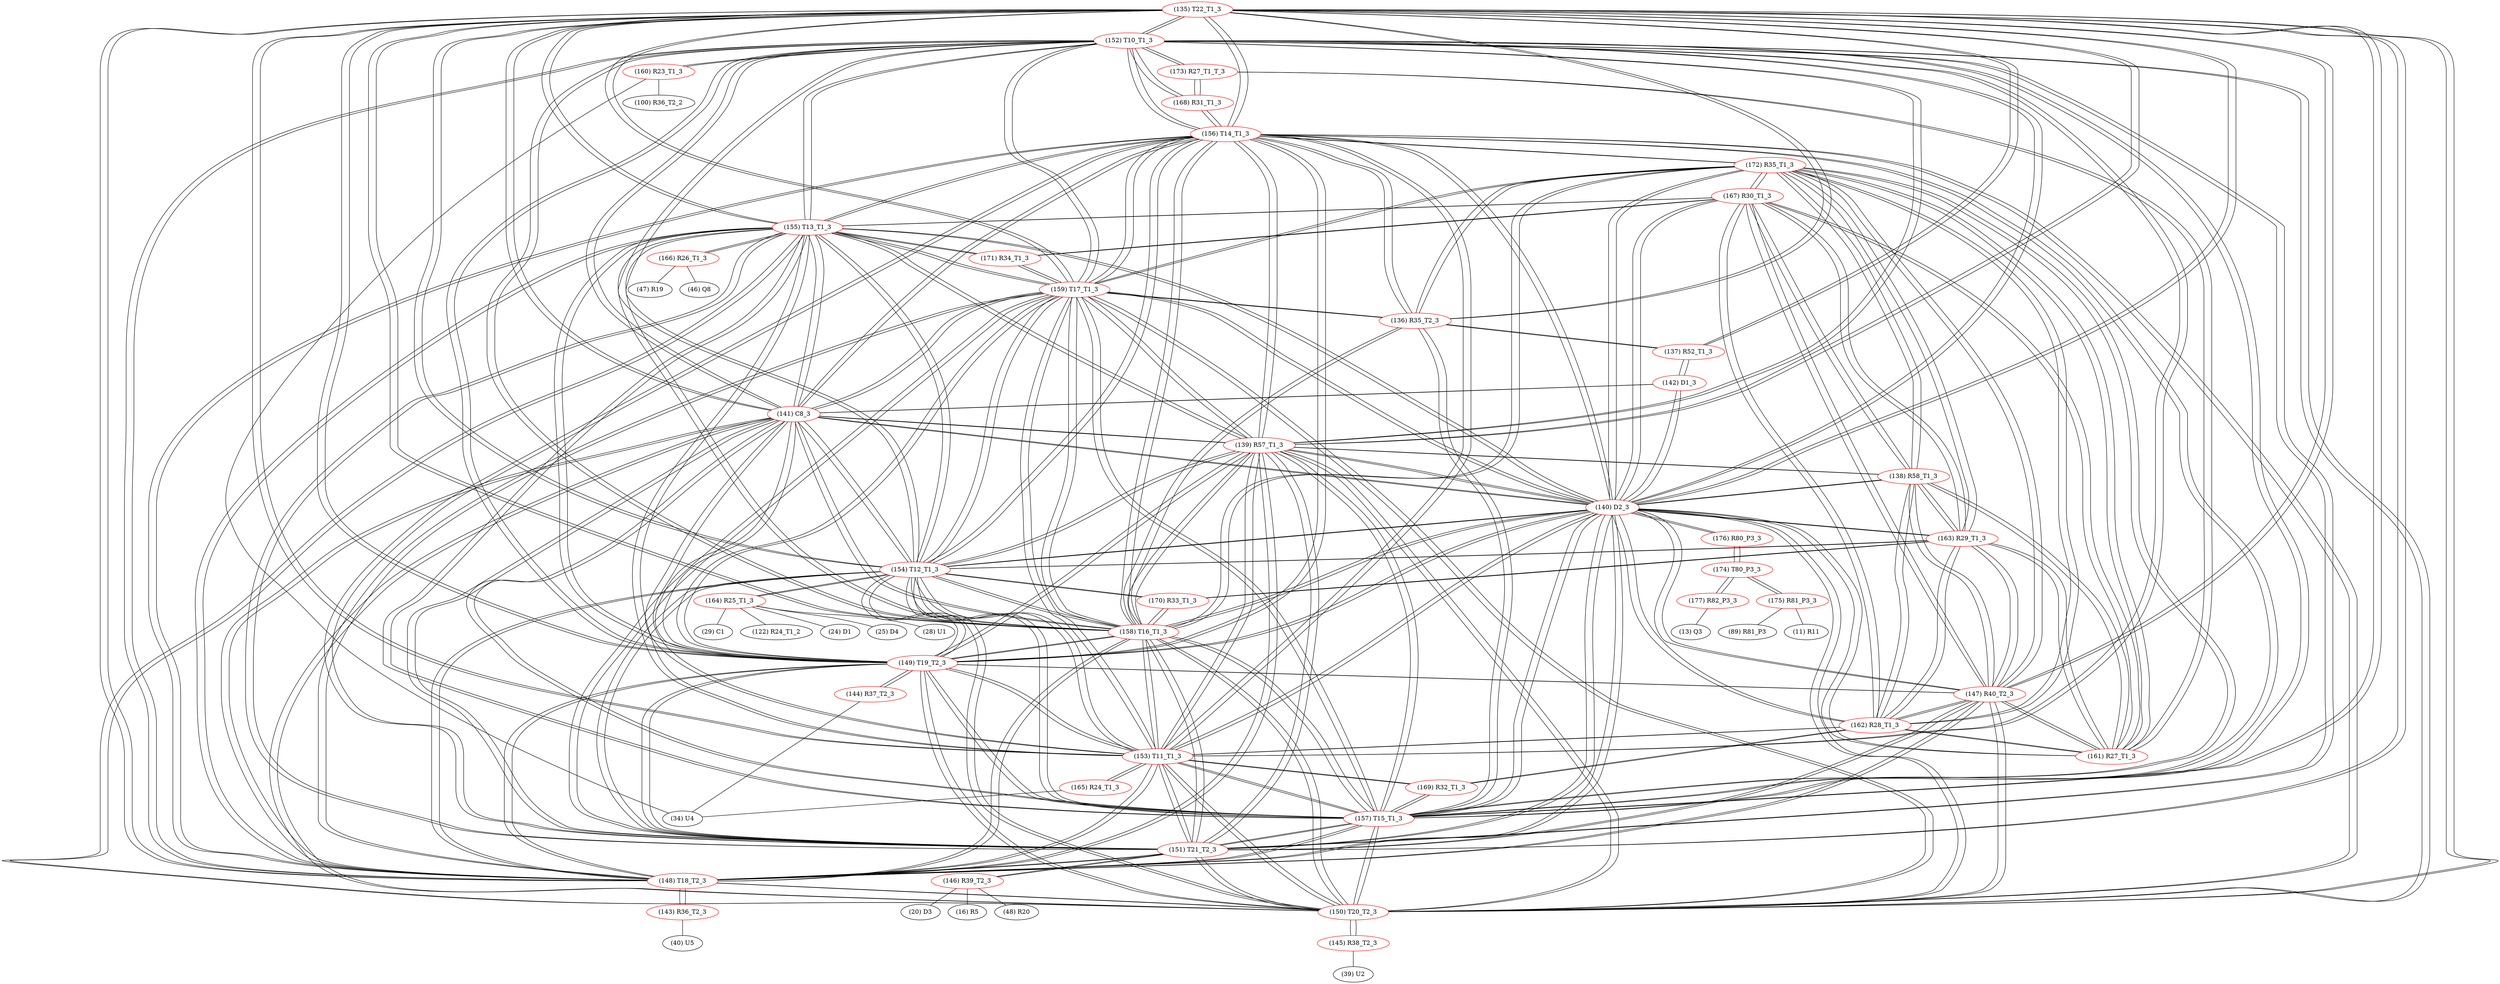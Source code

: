 graph {
	135 [label="(135) T22_T1_3" color=red]
	152 [label="(152) T10_T1_3"]
	153 [label="(153) T11_T1_3"]
	154 [label="(154) T12_T1_3"]
	155 [label="(155) T13_T1_3"]
	150 [label="(150) T20_T2_3"]
	156 [label="(156) T14_T1_3"]
	157 [label="(157) T15_T1_3"]
	148 [label="(148) T18_T2_3"]
	151 [label="(151) T21_T2_3"]
	149 [label="(149) T19_T2_3"]
	141 [label="(141) C8_3"]
	158 [label="(158) T16_T1_3"]
	159 [label="(159) T17_T1_3"]
	140 [label="(140) D2_3"]
	139 [label="(139) R57_T1_3"]
	136 [label="(136) R35_T2_3"]
	137 [label="(137) R52_T1_3"]
	147 [label="(147) R40_T2_3"]
	136 [label="(136) R35_T2_3" color=red]
	137 [label="(137) R52_T1_3"]
	135 [label="(135) T22_T1_3"]
	156 [label="(156) T14_T1_3"]
	157 [label="(157) T15_T1_3"]
	159 [label="(159) T17_T1_3"]
	158 [label="(158) T16_T1_3"]
	172 [label="(172) R35_T1_3"]
	137 [label="(137) R52_T1_3" color=red]
	142 [label="(142) D1_3"]
	136 [label="(136) R35_T2_3"]
	135 [label="(135) T22_T1_3"]
	138 [label="(138) R58_T1_3" color=red]
	140 [label="(140) D2_3"]
	147 [label="(147) R40_T2_3"]
	161 [label="(161) R27_T1_3"]
	162 [label="(162) R28_T1_3"]
	163 [label="(163) R29_T1_3"]
	167 [label="(167) R30_T1_3"]
	172 [label="(172) R35_T1_3"]
	139 [label="(139) R57_T1_3"]
	139 [label="(139) R57_T1_3" color=red]
	152 [label="(152) T10_T1_3"]
	153 [label="(153) T11_T1_3"]
	154 [label="(154) T12_T1_3"]
	155 [label="(155) T13_T1_3"]
	150 [label="(150) T20_T2_3"]
	156 [label="(156) T14_T1_3"]
	157 [label="(157) T15_T1_3"]
	148 [label="(148) T18_T2_3"]
	151 [label="(151) T21_T2_3"]
	149 [label="(149) T19_T2_3"]
	141 [label="(141) C8_3"]
	158 [label="(158) T16_T1_3"]
	159 [label="(159) T17_T1_3"]
	140 [label="(140) D2_3"]
	135 [label="(135) T22_T1_3"]
	138 [label="(138) R58_T1_3"]
	140 [label="(140) D2_3" color=red]
	138 [label="(138) R58_T1_3"]
	147 [label="(147) R40_T2_3"]
	161 [label="(161) R27_T1_3"]
	162 [label="(162) R28_T1_3"]
	163 [label="(163) R29_T1_3"]
	167 [label="(167) R30_T1_3"]
	172 [label="(172) R35_T1_3"]
	152 [label="(152) T10_T1_3"]
	153 [label="(153) T11_T1_3"]
	154 [label="(154) T12_T1_3"]
	155 [label="(155) T13_T1_3"]
	150 [label="(150) T20_T2_3"]
	156 [label="(156) T14_T1_3"]
	157 [label="(157) T15_T1_3"]
	148 [label="(148) T18_T2_3"]
	151 [label="(151) T21_T2_3"]
	149 [label="(149) T19_T2_3"]
	141 [label="(141) C8_3"]
	158 [label="(158) T16_T1_3"]
	159 [label="(159) T17_T1_3"]
	135 [label="(135) T22_T1_3"]
	139 [label="(139) R57_T1_3"]
	142 [label="(142) D1_3"]
	176 [label="(176) R80_P3_3"]
	141 [label="(141) C8_3" color=red]
	152 [label="(152) T10_T1_3"]
	153 [label="(153) T11_T1_3"]
	154 [label="(154) T12_T1_3"]
	155 [label="(155) T13_T1_3"]
	150 [label="(150) T20_T2_3"]
	156 [label="(156) T14_T1_3"]
	157 [label="(157) T15_T1_3"]
	148 [label="(148) T18_T2_3"]
	151 [label="(151) T21_T2_3"]
	149 [label="(149) T19_T2_3"]
	158 [label="(158) T16_T1_3"]
	159 [label="(159) T17_T1_3"]
	140 [label="(140) D2_3"]
	135 [label="(135) T22_T1_3"]
	139 [label="(139) R57_T1_3"]
	142 [label="(142) D1_3"]
	142 [label="(142) D1_3" color=red]
	140 [label="(140) D2_3"]
	141 [label="(141) C8_3"]
	137 [label="(137) R52_T1_3"]
	143 [label="(143) R36_T2_3" color=red]
	40 [label="(40) U5"]
	148 [label="(148) T18_T2_3"]
	144 [label="(144) R37_T2_3" color=red]
	34 [label="(34) U4"]
	149 [label="(149) T19_T2_3"]
	145 [label="(145) R38_T2_3" color=red]
	39 [label="(39) U2"]
	150 [label="(150) T20_T2_3"]
	146 [label="(146) R39_T2_3" color=red]
	48 [label="(48) R20"]
	20 [label="(20) D3"]
	16 [label="(16) R5"]
	151 [label="(151) T21_T2_3"]
	147 [label="(147) R40_T2_3" color=red]
	140 [label="(140) D2_3"]
	138 [label="(138) R58_T1_3"]
	161 [label="(161) R27_T1_3"]
	162 [label="(162) R28_T1_3"]
	163 [label="(163) R29_T1_3"]
	167 [label="(167) R30_T1_3"]
	172 [label="(172) R35_T1_3"]
	150 [label="(150) T20_T2_3"]
	151 [label="(151) T21_T2_3"]
	149 [label="(149) T19_T2_3"]
	135 [label="(135) T22_T1_3"]
	148 [label="(148) T18_T2_3"]
	148 [label="(148) T18_T2_3" color=red]
	152 [label="(152) T10_T1_3"]
	153 [label="(153) T11_T1_3"]
	154 [label="(154) T12_T1_3"]
	155 [label="(155) T13_T1_3"]
	150 [label="(150) T20_T2_3"]
	156 [label="(156) T14_T1_3"]
	157 [label="(157) T15_T1_3"]
	151 [label="(151) T21_T2_3"]
	149 [label="(149) T19_T2_3"]
	141 [label="(141) C8_3"]
	158 [label="(158) T16_T1_3"]
	159 [label="(159) T17_T1_3"]
	140 [label="(140) D2_3"]
	135 [label="(135) T22_T1_3"]
	139 [label="(139) R57_T1_3"]
	147 [label="(147) R40_T2_3"]
	143 [label="(143) R36_T2_3"]
	149 [label="(149) T19_T2_3" color=red]
	152 [label="(152) T10_T1_3"]
	153 [label="(153) T11_T1_3"]
	154 [label="(154) T12_T1_3"]
	155 [label="(155) T13_T1_3"]
	150 [label="(150) T20_T2_3"]
	156 [label="(156) T14_T1_3"]
	157 [label="(157) T15_T1_3"]
	148 [label="(148) T18_T2_3"]
	151 [label="(151) T21_T2_3"]
	141 [label="(141) C8_3"]
	158 [label="(158) T16_T1_3"]
	159 [label="(159) T17_T1_3"]
	140 [label="(140) D2_3"]
	135 [label="(135) T22_T1_3"]
	139 [label="(139) R57_T1_3"]
	147 [label="(147) R40_T2_3"]
	144 [label="(144) R37_T2_3"]
	150 [label="(150) T20_T2_3" color=red]
	152 [label="(152) T10_T1_3"]
	153 [label="(153) T11_T1_3"]
	154 [label="(154) T12_T1_3"]
	155 [label="(155) T13_T1_3"]
	156 [label="(156) T14_T1_3"]
	157 [label="(157) T15_T1_3"]
	148 [label="(148) T18_T2_3"]
	151 [label="(151) T21_T2_3"]
	149 [label="(149) T19_T2_3"]
	141 [label="(141) C8_3"]
	158 [label="(158) T16_T1_3"]
	159 [label="(159) T17_T1_3"]
	140 [label="(140) D2_3"]
	135 [label="(135) T22_T1_3"]
	139 [label="(139) R57_T1_3"]
	147 [label="(147) R40_T2_3"]
	145 [label="(145) R38_T2_3"]
	151 [label="(151) T21_T2_3" color=red]
	152 [label="(152) T10_T1_3"]
	153 [label="(153) T11_T1_3"]
	154 [label="(154) T12_T1_3"]
	155 [label="(155) T13_T1_3"]
	150 [label="(150) T20_T2_3"]
	156 [label="(156) T14_T1_3"]
	157 [label="(157) T15_T1_3"]
	148 [label="(148) T18_T2_3"]
	149 [label="(149) T19_T2_3"]
	141 [label="(141) C8_3"]
	158 [label="(158) T16_T1_3"]
	159 [label="(159) T17_T1_3"]
	140 [label="(140) D2_3"]
	135 [label="(135) T22_T1_3"]
	139 [label="(139) R57_T1_3"]
	147 [label="(147) R40_T2_3"]
	146 [label="(146) R39_T2_3"]
	152 [label="(152) T10_T1_3" color=red]
	153 [label="(153) T11_T1_3"]
	154 [label="(154) T12_T1_3"]
	155 [label="(155) T13_T1_3"]
	150 [label="(150) T20_T2_3"]
	156 [label="(156) T14_T1_3"]
	157 [label="(157) T15_T1_3"]
	148 [label="(148) T18_T2_3"]
	151 [label="(151) T21_T2_3"]
	149 [label="(149) T19_T2_3"]
	141 [label="(141) C8_3"]
	158 [label="(158) T16_T1_3"]
	159 [label="(159) T17_T1_3"]
	140 [label="(140) D2_3"]
	135 [label="(135) T22_T1_3"]
	139 [label="(139) R57_T1_3"]
	160 [label="(160) R23_T1_3"]
	168 [label="(168) R31_T1_3"]
	173 [label="(173) R27_T1_T_3"]
	153 [label="(153) T11_T1_3" color=red]
	152 [label="(152) T10_T1_3"]
	154 [label="(154) T12_T1_3"]
	155 [label="(155) T13_T1_3"]
	150 [label="(150) T20_T2_3"]
	156 [label="(156) T14_T1_3"]
	157 [label="(157) T15_T1_3"]
	148 [label="(148) T18_T2_3"]
	151 [label="(151) T21_T2_3"]
	149 [label="(149) T19_T2_3"]
	141 [label="(141) C8_3"]
	158 [label="(158) T16_T1_3"]
	159 [label="(159) T17_T1_3"]
	140 [label="(140) D2_3"]
	135 [label="(135) T22_T1_3"]
	139 [label="(139) R57_T1_3"]
	165 [label="(165) R24_T1_3"]
	169 [label="(169) R32_T1_3"]
	162 [label="(162) R28_T1_3"]
	154 [label="(154) T12_T1_3" color=red]
	152 [label="(152) T10_T1_3"]
	153 [label="(153) T11_T1_3"]
	155 [label="(155) T13_T1_3"]
	150 [label="(150) T20_T2_3"]
	156 [label="(156) T14_T1_3"]
	157 [label="(157) T15_T1_3"]
	148 [label="(148) T18_T2_3"]
	151 [label="(151) T21_T2_3"]
	149 [label="(149) T19_T2_3"]
	141 [label="(141) C8_3"]
	158 [label="(158) T16_T1_3"]
	159 [label="(159) T17_T1_3"]
	140 [label="(140) D2_3"]
	135 [label="(135) T22_T1_3"]
	139 [label="(139) R57_T1_3"]
	170 [label="(170) R33_T1_3"]
	163 [label="(163) R29_T1_3"]
	164 [label="(164) R25_T1_3"]
	155 [label="(155) T13_T1_3" color=red]
	152 [label="(152) T10_T1_3"]
	153 [label="(153) T11_T1_3"]
	154 [label="(154) T12_T1_3"]
	150 [label="(150) T20_T2_3"]
	156 [label="(156) T14_T1_3"]
	157 [label="(157) T15_T1_3"]
	148 [label="(148) T18_T2_3"]
	151 [label="(151) T21_T2_3"]
	149 [label="(149) T19_T2_3"]
	141 [label="(141) C8_3"]
	158 [label="(158) T16_T1_3"]
	159 [label="(159) T17_T1_3"]
	140 [label="(140) D2_3"]
	135 [label="(135) T22_T1_3"]
	139 [label="(139) R57_T1_3"]
	171 [label="(171) R34_T1_3"]
	167 [label="(167) R30_T1_3"]
	166 [label="(166) R26_T1_3"]
	156 [label="(156) T14_T1_3" color=red]
	152 [label="(152) T10_T1_3"]
	153 [label="(153) T11_T1_3"]
	154 [label="(154) T12_T1_3"]
	155 [label="(155) T13_T1_3"]
	150 [label="(150) T20_T2_3"]
	157 [label="(157) T15_T1_3"]
	148 [label="(148) T18_T2_3"]
	151 [label="(151) T21_T2_3"]
	149 [label="(149) T19_T2_3"]
	141 [label="(141) C8_3"]
	158 [label="(158) T16_T1_3"]
	159 [label="(159) T17_T1_3"]
	140 [label="(140) D2_3"]
	135 [label="(135) T22_T1_3"]
	139 [label="(139) R57_T1_3"]
	172 [label="(172) R35_T1_3"]
	136 [label="(136) R35_T2_3"]
	168 [label="(168) R31_T1_3"]
	157 [label="(157) T15_T1_3" color=red]
	152 [label="(152) T10_T1_3"]
	153 [label="(153) T11_T1_3"]
	154 [label="(154) T12_T1_3"]
	155 [label="(155) T13_T1_3"]
	150 [label="(150) T20_T2_3"]
	156 [label="(156) T14_T1_3"]
	148 [label="(148) T18_T2_3"]
	151 [label="(151) T21_T2_3"]
	149 [label="(149) T19_T2_3"]
	141 [label="(141) C8_3"]
	158 [label="(158) T16_T1_3"]
	159 [label="(159) T17_T1_3"]
	140 [label="(140) D2_3"]
	135 [label="(135) T22_T1_3"]
	139 [label="(139) R57_T1_3"]
	172 [label="(172) R35_T1_3"]
	136 [label="(136) R35_T2_3"]
	169 [label="(169) R32_T1_3"]
	158 [label="(158) T16_T1_3" color=red]
	152 [label="(152) T10_T1_3"]
	153 [label="(153) T11_T1_3"]
	154 [label="(154) T12_T1_3"]
	155 [label="(155) T13_T1_3"]
	150 [label="(150) T20_T2_3"]
	156 [label="(156) T14_T1_3"]
	157 [label="(157) T15_T1_3"]
	148 [label="(148) T18_T2_3"]
	151 [label="(151) T21_T2_3"]
	149 [label="(149) T19_T2_3"]
	141 [label="(141) C8_3"]
	159 [label="(159) T17_T1_3"]
	140 [label="(140) D2_3"]
	135 [label="(135) T22_T1_3"]
	139 [label="(139) R57_T1_3"]
	172 [label="(172) R35_T1_3"]
	136 [label="(136) R35_T2_3"]
	170 [label="(170) R33_T1_3"]
	159 [label="(159) T17_T1_3" color=red]
	152 [label="(152) T10_T1_3"]
	153 [label="(153) T11_T1_3"]
	154 [label="(154) T12_T1_3"]
	155 [label="(155) T13_T1_3"]
	150 [label="(150) T20_T2_3"]
	156 [label="(156) T14_T1_3"]
	157 [label="(157) T15_T1_3"]
	148 [label="(148) T18_T2_3"]
	151 [label="(151) T21_T2_3"]
	149 [label="(149) T19_T2_3"]
	141 [label="(141) C8_3"]
	158 [label="(158) T16_T1_3"]
	140 [label="(140) D2_3"]
	135 [label="(135) T22_T1_3"]
	139 [label="(139) R57_T1_3"]
	172 [label="(172) R35_T1_3"]
	136 [label="(136) R35_T2_3"]
	171 [label="(171) R34_T1_3"]
	160 [label="(160) R23_T1_3" color=red]
	34 [label="(34) U4"]
	100 [label="(100) R36_T2_2"]
	152 [label="(152) T10_T1_3"]
	161 [label="(161) R27_T1_3" color=red]
	140 [label="(140) D2_3"]
	138 [label="(138) R58_T1_3"]
	147 [label="(147) R40_T2_3"]
	162 [label="(162) R28_T1_3"]
	163 [label="(163) R29_T1_3"]
	167 [label="(167) R30_T1_3"]
	172 [label="(172) R35_T1_3"]
	173 [label="(173) R27_T1_T_3"]
	162 [label="(162) R28_T1_3" color=red]
	140 [label="(140) D2_3"]
	138 [label="(138) R58_T1_3"]
	147 [label="(147) R40_T2_3"]
	161 [label="(161) R27_T1_3"]
	163 [label="(163) R29_T1_3"]
	167 [label="(167) R30_T1_3"]
	172 [label="(172) R35_T1_3"]
	169 [label="(169) R32_T1_3"]
	153 [label="(153) T11_T1_3"]
	163 [label="(163) R29_T1_3" color=red]
	140 [label="(140) D2_3"]
	138 [label="(138) R58_T1_3"]
	147 [label="(147) R40_T2_3"]
	161 [label="(161) R27_T1_3"]
	162 [label="(162) R28_T1_3"]
	167 [label="(167) R30_T1_3"]
	172 [label="(172) R35_T1_3"]
	170 [label="(170) R33_T1_3"]
	154 [label="(154) T12_T1_3"]
	164 [label="(164) R25_T1_3" color=red]
	24 [label="(24) D1"]
	25 [label="(25) D4"]
	28 [label="(28) U1"]
	29 [label="(29) C1"]
	122 [label="(122) R24_T1_2"]
	154 [label="(154) T12_T1_3"]
	165 [label="(165) R24_T1_3" color=red]
	34 [label="(34) U4"]
	153 [label="(153) T11_T1_3"]
	166 [label="(166) R26_T1_3" color=red]
	46 [label="(46) Q8"]
	47 [label="(47) R19"]
	155 [label="(155) T13_T1_3"]
	167 [label="(167) R30_T1_3" color=red]
	140 [label="(140) D2_3"]
	138 [label="(138) R58_T1_3"]
	147 [label="(147) R40_T2_3"]
	161 [label="(161) R27_T1_3"]
	162 [label="(162) R28_T1_3"]
	163 [label="(163) R29_T1_3"]
	172 [label="(172) R35_T1_3"]
	155 [label="(155) T13_T1_3"]
	171 [label="(171) R34_T1_3"]
	168 [label="(168) R31_T1_3" color=red]
	173 [label="(173) R27_T1_T_3"]
	152 [label="(152) T10_T1_3"]
	156 [label="(156) T14_T1_3"]
	169 [label="(169) R32_T1_3" color=red]
	157 [label="(157) T15_T1_3"]
	153 [label="(153) T11_T1_3"]
	162 [label="(162) R28_T1_3"]
	170 [label="(170) R33_T1_3" color=red]
	158 [label="(158) T16_T1_3"]
	163 [label="(163) R29_T1_3"]
	154 [label="(154) T12_T1_3"]
	171 [label="(171) R34_T1_3" color=red]
	159 [label="(159) T17_T1_3"]
	155 [label="(155) T13_T1_3"]
	167 [label="(167) R30_T1_3"]
	172 [label="(172) R35_T1_3" color=red]
	140 [label="(140) D2_3"]
	138 [label="(138) R58_T1_3"]
	147 [label="(147) R40_T2_3"]
	161 [label="(161) R27_T1_3"]
	162 [label="(162) R28_T1_3"]
	163 [label="(163) R29_T1_3"]
	167 [label="(167) R30_T1_3"]
	156 [label="(156) T14_T1_3"]
	157 [label="(157) T15_T1_3"]
	159 [label="(159) T17_T1_3"]
	158 [label="(158) T16_T1_3"]
	136 [label="(136) R35_T2_3"]
	173 [label="(173) R27_T1_T_3" color=red]
	168 [label="(168) R31_T1_3"]
	152 [label="(152) T10_T1_3"]
	161 [label="(161) R27_T1_3"]
	174 [label="(174) T80_P3_3" color=red]
	175 [label="(175) R81_P3_3"]
	177 [label="(177) R82_P3_3"]
	176 [label="(176) R80_P3_3"]
	175 [label="(175) R81_P3_3" color=red]
	89 [label="(89) R81_P3"]
	174 [label="(174) T80_P3_3"]
	11 [label="(11) R11"]
	176 [label="(176) R80_P3_3" color=red]
	140 [label="(140) D2_3"]
	174 [label="(174) T80_P3_3"]
	177 [label="(177) R82_P3_3" color=red]
	13 [label="(13) Q3"]
	174 [label="(174) T80_P3_3"]
	135 -- 152
	135 -- 153
	135 -- 154
	135 -- 155
	135 -- 150
	135 -- 156
	135 -- 157
	135 -- 148
	135 -- 151
	135 -- 149
	135 -- 141
	135 -- 158
	135 -- 159
	135 -- 140
	135 -- 139
	135 -- 136
	135 -- 137
	135 -- 147
	136 -- 137
	136 -- 135
	136 -- 156
	136 -- 157
	136 -- 159
	136 -- 158
	136 -- 172
	137 -- 142
	137 -- 136
	137 -- 135
	138 -- 140
	138 -- 147
	138 -- 161
	138 -- 162
	138 -- 163
	138 -- 167
	138 -- 172
	138 -- 139
	139 -- 152
	139 -- 153
	139 -- 154
	139 -- 155
	139 -- 150
	139 -- 156
	139 -- 157
	139 -- 148
	139 -- 151
	139 -- 149
	139 -- 141
	139 -- 158
	139 -- 159
	139 -- 140
	139 -- 135
	139 -- 138
	140 -- 138
	140 -- 147
	140 -- 161
	140 -- 162
	140 -- 163
	140 -- 167
	140 -- 172
	140 -- 152
	140 -- 153
	140 -- 154
	140 -- 155
	140 -- 150
	140 -- 156
	140 -- 157
	140 -- 148
	140 -- 151
	140 -- 149
	140 -- 141
	140 -- 158
	140 -- 159
	140 -- 135
	140 -- 139
	140 -- 142
	140 -- 176
	141 -- 152
	141 -- 153
	141 -- 154
	141 -- 155
	141 -- 150
	141 -- 156
	141 -- 157
	141 -- 148
	141 -- 151
	141 -- 149
	141 -- 158
	141 -- 159
	141 -- 140
	141 -- 135
	141 -- 139
	141 -- 142
	142 -- 140
	142 -- 141
	142 -- 137
	143 -- 40
	143 -- 148
	144 -- 34
	144 -- 149
	145 -- 39
	145 -- 150
	146 -- 48
	146 -- 20
	146 -- 16
	146 -- 151
	147 -- 140
	147 -- 138
	147 -- 161
	147 -- 162
	147 -- 163
	147 -- 167
	147 -- 172
	147 -- 150
	147 -- 151
	147 -- 149
	147 -- 135
	147 -- 148
	148 -- 152
	148 -- 153
	148 -- 154
	148 -- 155
	148 -- 150
	148 -- 156
	148 -- 157
	148 -- 151
	148 -- 149
	148 -- 141
	148 -- 158
	148 -- 159
	148 -- 140
	148 -- 135
	148 -- 139
	148 -- 147
	148 -- 143
	149 -- 152
	149 -- 153
	149 -- 154
	149 -- 155
	149 -- 150
	149 -- 156
	149 -- 157
	149 -- 148
	149 -- 151
	149 -- 141
	149 -- 158
	149 -- 159
	149 -- 140
	149 -- 135
	149 -- 139
	149 -- 147
	149 -- 144
	150 -- 152
	150 -- 153
	150 -- 154
	150 -- 155
	150 -- 156
	150 -- 157
	150 -- 148
	150 -- 151
	150 -- 149
	150 -- 141
	150 -- 158
	150 -- 159
	150 -- 140
	150 -- 135
	150 -- 139
	150 -- 147
	150 -- 145
	151 -- 152
	151 -- 153
	151 -- 154
	151 -- 155
	151 -- 150
	151 -- 156
	151 -- 157
	151 -- 148
	151 -- 149
	151 -- 141
	151 -- 158
	151 -- 159
	151 -- 140
	151 -- 135
	151 -- 139
	151 -- 147
	151 -- 146
	152 -- 153
	152 -- 154
	152 -- 155
	152 -- 150
	152 -- 156
	152 -- 157
	152 -- 148
	152 -- 151
	152 -- 149
	152 -- 141
	152 -- 158
	152 -- 159
	152 -- 140
	152 -- 135
	152 -- 139
	152 -- 160
	152 -- 168
	152 -- 173
	153 -- 152
	153 -- 154
	153 -- 155
	153 -- 150
	153 -- 156
	153 -- 157
	153 -- 148
	153 -- 151
	153 -- 149
	153 -- 141
	153 -- 158
	153 -- 159
	153 -- 140
	153 -- 135
	153 -- 139
	153 -- 165
	153 -- 169
	153 -- 162
	154 -- 152
	154 -- 153
	154 -- 155
	154 -- 150
	154 -- 156
	154 -- 157
	154 -- 148
	154 -- 151
	154 -- 149
	154 -- 141
	154 -- 158
	154 -- 159
	154 -- 140
	154 -- 135
	154 -- 139
	154 -- 170
	154 -- 163
	154 -- 164
	155 -- 152
	155 -- 153
	155 -- 154
	155 -- 150
	155 -- 156
	155 -- 157
	155 -- 148
	155 -- 151
	155 -- 149
	155 -- 141
	155 -- 158
	155 -- 159
	155 -- 140
	155 -- 135
	155 -- 139
	155 -- 171
	155 -- 167
	155 -- 166
	156 -- 152
	156 -- 153
	156 -- 154
	156 -- 155
	156 -- 150
	156 -- 157
	156 -- 148
	156 -- 151
	156 -- 149
	156 -- 141
	156 -- 158
	156 -- 159
	156 -- 140
	156 -- 135
	156 -- 139
	156 -- 172
	156 -- 136
	156 -- 168
	157 -- 152
	157 -- 153
	157 -- 154
	157 -- 155
	157 -- 150
	157 -- 156
	157 -- 148
	157 -- 151
	157 -- 149
	157 -- 141
	157 -- 158
	157 -- 159
	157 -- 140
	157 -- 135
	157 -- 139
	157 -- 172
	157 -- 136
	157 -- 169
	158 -- 152
	158 -- 153
	158 -- 154
	158 -- 155
	158 -- 150
	158 -- 156
	158 -- 157
	158 -- 148
	158 -- 151
	158 -- 149
	158 -- 141
	158 -- 159
	158 -- 140
	158 -- 135
	158 -- 139
	158 -- 172
	158 -- 136
	158 -- 170
	159 -- 152
	159 -- 153
	159 -- 154
	159 -- 155
	159 -- 150
	159 -- 156
	159 -- 157
	159 -- 148
	159 -- 151
	159 -- 149
	159 -- 141
	159 -- 158
	159 -- 140
	159 -- 135
	159 -- 139
	159 -- 172
	159 -- 136
	159 -- 171
	160 -- 34
	160 -- 100
	160 -- 152
	161 -- 140
	161 -- 138
	161 -- 147
	161 -- 162
	161 -- 163
	161 -- 167
	161 -- 172
	161 -- 173
	162 -- 140
	162 -- 138
	162 -- 147
	162 -- 161
	162 -- 163
	162 -- 167
	162 -- 172
	162 -- 169
	162 -- 153
	163 -- 140
	163 -- 138
	163 -- 147
	163 -- 161
	163 -- 162
	163 -- 167
	163 -- 172
	163 -- 170
	163 -- 154
	164 -- 24
	164 -- 25
	164 -- 28
	164 -- 29
	164 -- 122
	164 -- 154
	165 -- 34
	165 -- 153
	166 -- 46
	166 -- 47
	166 -- 155
	167 -- 140
	167 -- 138
	167 -- 147
	167 -- 161
	167 -- 162
	167 -- 163
	167 -- 172
	167 -- 155
	167 -- 171
	168 -- 173
	168 -- 152
	168 -- 156
	169 -- 157
	169 -- 153
	169 -- 162
	170 -- 158
	170 -- 163
	170 -- 154
	171 -- 159
	171 -- 155
	171 -- 167
	172 -- 140
	172 -- 138
	172 -- 147
	172 -- 161
	172 -- 162
	172 -- 163
	172 -- 167
	172 -- 156
	172 -- 157
	172 -- 159
	172 -- 158
	172 -- 136
	173 -- 168
	173 -- 152
	173 -- 161
	174 -- 175
	174 -- 177
	174 -- 176
	175 -- 89
	175 -- 174
	175 -- 11
	176 -- 140
	176 -- 174
	177 -- 13
	177 -- 174
}